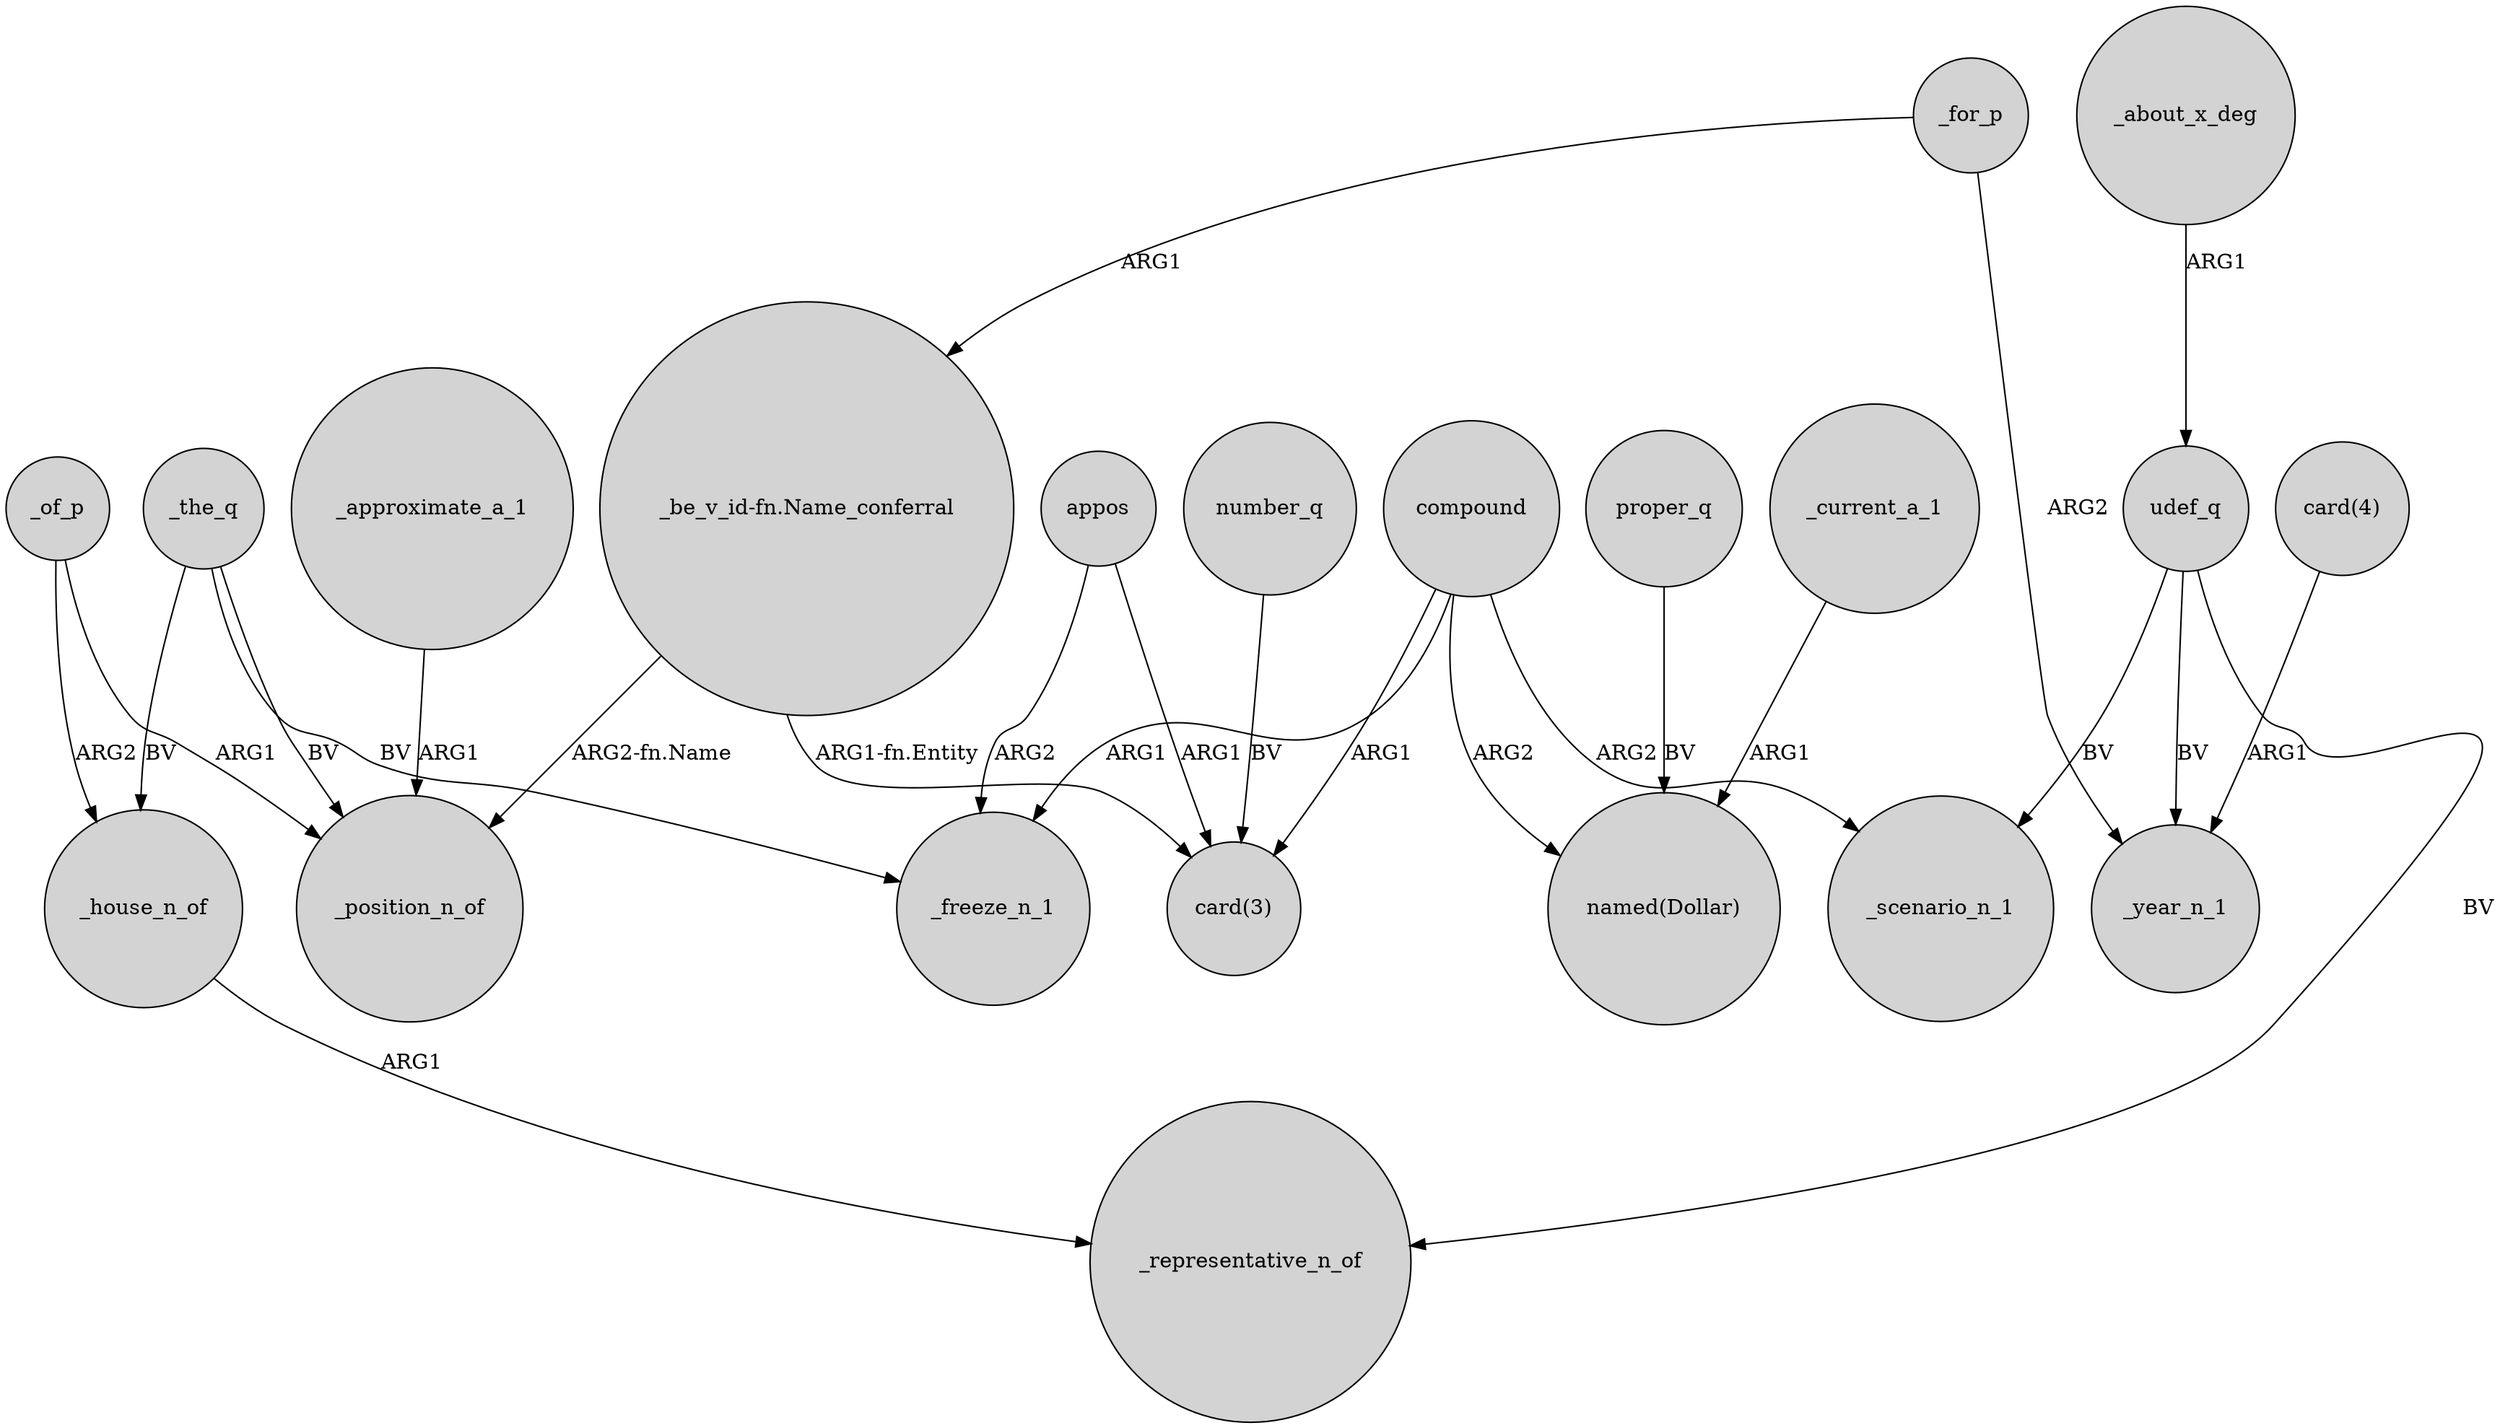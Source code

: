 digraph {
	node [shape=circle style=filled]
	"_be_v_id-fn.Name_conferral" -> _position_n_of [label="ARG2-fn.Name"]
	_for_p -> "_be_v_id-fn.Name_conferral" [label=ARG1]
	_current_a_1 -> "named(Dollar)" [label=ARG1]
	_the_q -> _position_n_of [label=BV]
	compound -> "card(3)" [label=ARG1]
	_the_q -> _freeze_n_1 [label=BV]
	"card(4)" -> _year_n_1 [label=ARG1]
	appos -> "card(3)" [label=ARG1]
	_about_x_deg -> udef_q [label=ARG1]
	compound -> _freeze_n_1 [label=ARG1]
	_of_p -> _house_n_of [label=ARG2]
	proper_q -> "named(Dollar)" [label=BV]
	_of_p -> _position_n_of [label=ARG1]
	compound -> _scenario_n_1 [label=ARG2]
	_approximate_a_1 -> _position_n_of [label=ARG1]
	compound -> "named(Dollar)" [label=ARG2]
	udef_q -> _representative_n_of [label=BV]
	_the_q -> _house_n_of [label=BV]
	udef_q -> _year_n_1 [label=BV]
	_for_p -> _year_n_1 [label=ARG2]
	number_q -> "card(3)" [label=BV]
	appos -> _freeze_n_1 [label=ARG2]
	"_be_v_id-fn.Name_conferral" -> "card(3)" [label="ARG1-fn.Entity"]
	udef_q -> _scenario_n_1 [label=BV]
	_house_n_of -> _representative_n_of [label=ARG1]
}
